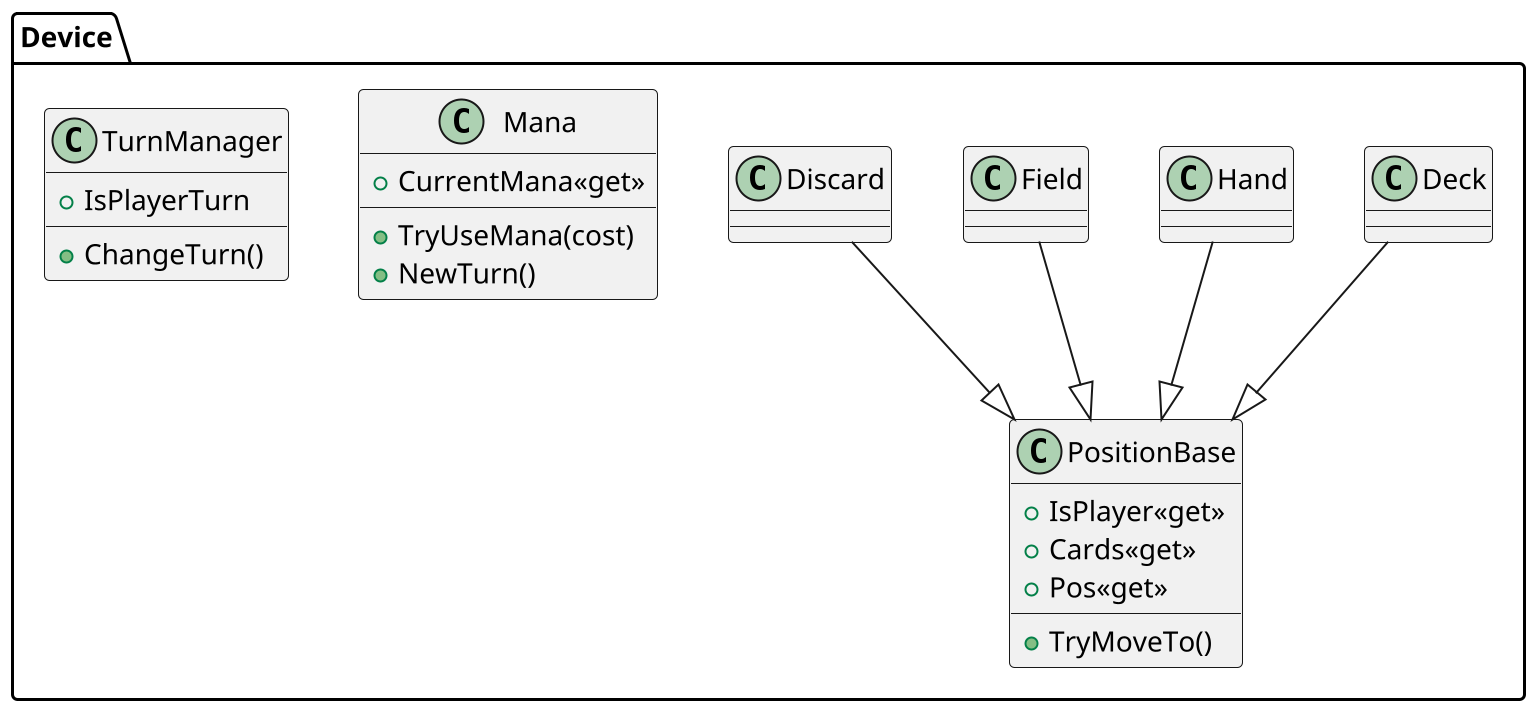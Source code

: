 @startuml Device


scale 2
skinparam DefaultFontName 源ノ角ゴシック Code JP Medium



package Device{

    class PositionBase
    {
        + IsPlayer<<get>>
        + Cards<<get>>
        + Pos<<get>>
        + TryMoveTo()
    }

    class Deck
    class Hand
    class Field
    class Discard


    class Mana
    {
        + CurrentMana<<get>>
        + TryUseMana(cost)
        + NewTurn()
    }

    class TurnManager
    {
        + IsPlayerTurn
        + ChangeTurn()
    }


    Deck--|>PositionBase
    Hand--|>PositionBase
    Field--|>PositionBase
    Discard--|>PositionBase
}





@enduml